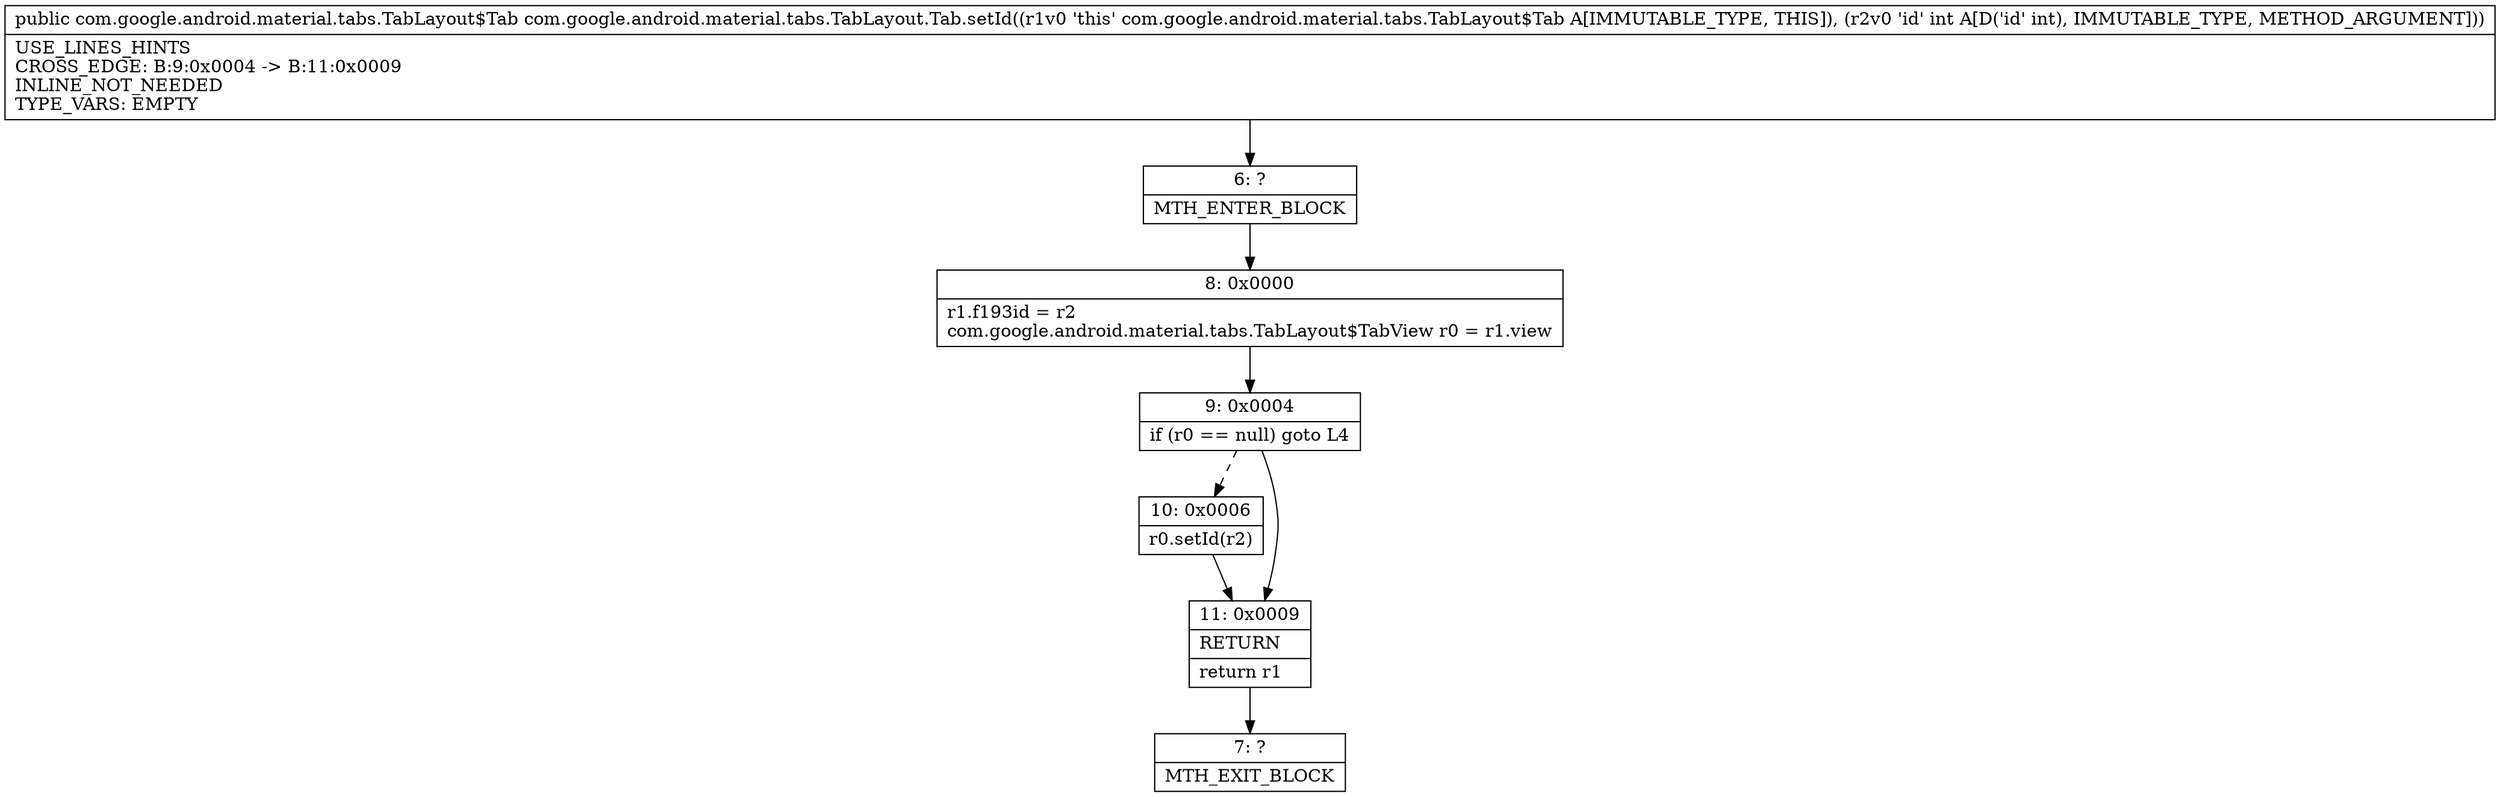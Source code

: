 digraph "CFG forcom.google.android.material.tabs.TabLayout.Tab.setId(I)Lcom\/google\/android\/material\/tabs\/TabLayout$Tab;" {
Node_6 [shape=record,label="{6\:\ ?|MTH_ENTER_BLOCK\l}"];
Node_8 [shape=record,label="{8\:\ 0x0000|r1.f193id = r2\lcom.google.android.material.tabs.TabLayout$TabView r0 = r1.view\l}"];
Node_9 [shape=record,label="{9\:\ 0x0004|if (r0 == null) goto L4\l}"];
Node_10 [shape=record,label="{10\:\ 0x0006|r0.setId(r2)\l}"];
Node_11 [shape=record,label="{11\:\ 0x0009|RETURN\l|return r1\l}"];
Node_7 [shape=record,label="{7\:\ ?|MTH_EXIT_BLOCK\l}"];
MethodNode[shape=record,label="{public com.google.android.material.tabs.TabLayout$Tab com.google.android.material.tabs.TabLayout.Tab.setId((r1v0 'this' com.google.android.material.tabs.TabLayout$Tab A[IMMUTABLE_TYPE, THIS]), (r2v0 'id' int A[D('id' int), IMMUTABLE_TYPE, METHOD_ARGUMENT]))  | USE_LINES_HINTS\lCROSS_EDGE: B:9:0x0004 \-\> B:11:0x0009\lINLINE_NOT_NEEDED\lTYPE_VARS: EMPTY\l}"];
MethodNode -> Node_6;Node_6 -> Node_8;
Node_8 -> Node_9;
Node_9 -> Node_10[style=dashed];
Node_9 -> Node_11;
Node_10 -> Node_11;
Node_11 -> Node_7;
}

